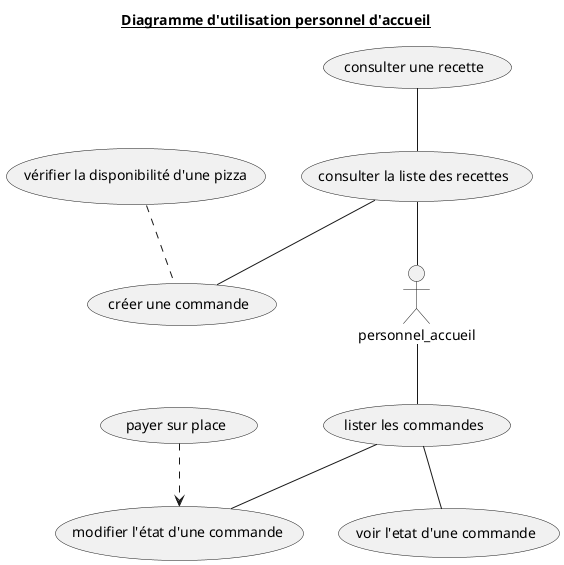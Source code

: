 @startuml 2_Accueil_UseCaseDiagram

title <u>Diagramme d'utilisation personnel d'accueil</u>
'left to right direction
actor personnel_accueil as ACCUEIL

'COMMANDES
    (créer une commande) AS CREATE_CMD
    (lister les commandes) AS LIST_CMD
    (voir l'etat d'une commande) AS SHOW_STATE_CMD
    (modifier l'état d'une commande) AS MODIFY_STATE_CMD
    (payer sur place) AS PAY_STORE_CMD
    ' (annuler une commande) AS CANCEL_CMD

' RECETTE
    (consulter la liste des recettes) AS LIST_RECIPE
    (consulter une recette) AS SHOW_RECIPE
    (vérifier la disponibilité d'une pizza) AS AVAIL_RECIPE

' INGREDIENTS

LIST_RECIPE -- ACCUEIL
' ACCUEIL - CREATE_CMD

' ACCUEIL -- MODIFY_STATE_CMD

ACCUEIL -- LIST_CMD
' ACCUEIL -l- SHOW_STATE_CMD
' ACCUEIL -l- CANCEL_CMD

SHOW_RECIPE -- LIST_RECIPE
AVAIL_RECIPE .. CREATE_CMD

' SHOW_STATE_CMD .l. CANCEL_CMD
PAY_STORE_CMD .d.> MODIFY_STATE_CMD
LIST_CMD -- SHOW_STATE_CMD
LIST_CMD -- MODIFY_STATE_CMD

LIST_RECIPE -- CREATE_CMD

@enduml